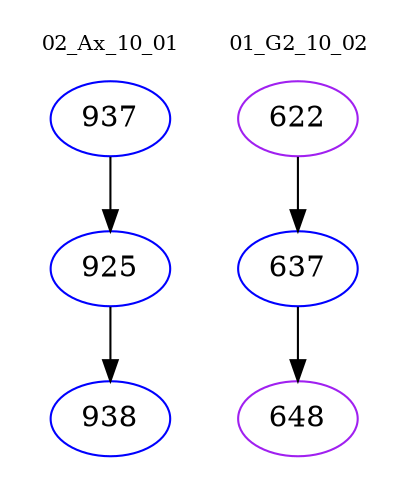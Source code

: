 digraph{
subgraph cluster_0 {
color = white
label = "02_Ax_10_01";
fontsize=10;
T0_937 [label="937", color="blue"]
T0_937 -> T0_925 [color="black"]
T0_925 [label="925", color="blue"]
T0_925 -> T0_938 [color="black"]
T0_938 [label="938", color="blue"]
}
subgraph cluster_1 {
color = white
label = "01_G2_10_02";
fontsize=10;
T1_622 [label="622", color="purple"]
T1_622 -> T1_637 [color="black"]
T1_637 [label="637", color="blue"]
T1_637 -> T1_648 [color="black"]
T1_648 [label="648", color="purple"]
}
}

